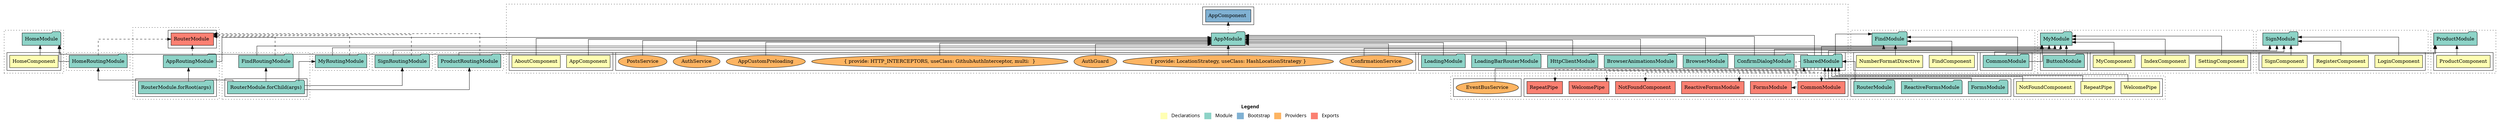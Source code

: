digraph dependencies { node [shape="rect", style="filled", colorscheme=set312]; ranksep=0.4; compound=false; remincross=true; splines=true; splines=ortho; rankdir=LR; rankdir=TB; rankdir=BT; label=<<table BORDER="0"> <tr> <td colspan="5" align="center"><b>Legend</b></td> </tr> <tr> <td> <table BORDER="0"> <tr> <td bgcolor="#ffffb3" width="20"></td> <td>  Declarations</td> </tr> </table> </td> <td> <table BORDER="0"> <tr> <td bgcolor="#8dd3c7" width="20"></td> <td>  Module</td> </tr> </table> </td> <td> <table BORDER="0"> <tr> <td bgcolor="#80b1d3" width="20"></td> <td>  Bootstrap</td> </tr> </table> </td> <td> <table BORDER="0"> <tr> <td bgcolor="#fdb462" width="20"></td> <td>  Providers</td> </tr> </table> </td> <td> <table BORDER="0"> <tr> <td bgcolor="#fb8072" width="20"></td> <td>  Exports</td> </tr> </table> </td> </tr></table>>; ratio=compress; fontname="sans-serif";  subgraph "cluster_AppRoutingModule" { label=""; style="dotted";node [shape="folder", fillcolor=1]; subgraph cluster_AppRoutingModule_declarations { style="solid";node [style="filled", shape="rect"]; }    subgraph cluster_AppRoutingModule_imports { style="solid"; node [style="filled", fillcolor=1, shape="rect"];    "RouterModule.forRoot(args)" [label="RouterModule.forRoot(args)", shape="folder"];   }    "RouterModule.forRoot(args)" -> "AppRoutingModule" [lhead="cluster_AppRoutingModule", ltail="cluster_AppRoutingModule_imports"];     subgraph cluster_AppRoutingModule_exports { style="solid";node [style="filled", fillcolor=4, shape="rect"];"RouterModule " [label="RouterModule ", shape="rect"]}  "AppRoutingModule" -> "RouterModule " [style="dashed", ltail="cluster_AppRoutingModule" lhead="cluster_AppRoutingModule_exports"];    subgraph cluster_AppRoutingModule_bootstrap { style="solid"; node [style="filled", fillcolor=5, shape="rect"];  }    subgraph cluster_AppRoutingModule_providers { style="solid"; node [style="filled", fillcolor=6, shape="rect"];   }     }  subgraph "cluster_AppModule" { label=""; style="dotted";node [shape="folder", fillcolor=1]; subgraph cluster_AppModule_declarations { style="solid";node [style="filled", shape="rect"]; node [fillcolor=2]; "AppComponent"; node [fillcolor=2]; "AboutComponent"; }  "AppComponent" -> "AppModule" [style="solid", lhead="cluster_AppModule" ltail="cluster_AppModule_declarations"]; subgraph "cluster_AppModule_AppComponent_providers" { style="solid";  }  "AboutComponent" -> "AppModule" [style="solid", lhead="cluster_AppModule" ltail="cluster_AppModule_declarations"]; subgraph "cluster_AppModule_AboutComponent_providers" { style="solid";  }    subgraph cluster_AppModule_imports { style="solid"; node [style="filled", fillcolor=1, shape="rect"];    "BrowserModule" [label="BrowserModule", shape="folder"];    "BrowserAnimationsModule" [label="BrowserAnimationsModule", shape="folder"];    "HttpClientModule" [label="HttpClientModule", shape="folder"];    "SharedModule" [label="SharedModule", shape="folder"];    "AppRoutingModule" [label="AppRoutingModule", shape="folder"];    "LoadingModule" [label="LoadingModule", shape="folder"];    "LoadingBarRouterModule" [label="LoadingBarRouterModule", shape="folder"];    "ConfirmDialogModule" [label="ConfirmDialogModule", shape="folder"];   }    "BrowserModule" -> "AppModule" [lhead="cluster_AppModule", ltail="cluster_AppModule_imports"];    "BrowserAnimationsModule" -> "AppModule" [lhead="cluster_AppModule", ltail="cluster_AppModule_imports"];    "HttpClientModule" -> "AppModule" [lhead="cluster_AppModule", ltail="cluster_AppModule_imports"];    "SharedModule" -> "AppModule" [lhead="cluster_AppModule", ltail="cluster_AppModule_imports"];    "AppRoutingModule" -> "AppModule" [lhead="cluster_AppModule", ltail="cluster_AppModule_imports"];    "LoadingModule" -> "AppModule" [lhead="cluster_AppModule", ltail="cluster_AppModule_imports"];    "LoadingBarRouterModule" -> "AppModule" [lhead="cluster_AppModule", ltail="cluster_AppModule_imports"];    "ConfirmDialogModule" -> "AppModule" [lhead="cluster_AppModule", ltail="cluster_AppModule_imports"];     subgraph cluster_AppModule_exports { style="solid";node [style="filled", fillcolor=4, shape="rect"];}    subgraph cluster_AppModule_bootstrap { style="solid"; node [style="filled", fillcolor=5, shape="rect"];  "AppComponent " [label="AppComponent ", shape="rect"]  }  "AppModule" -> "AppComponent " [style="dotted", lhead="cluster_AppModule_bootstrap" ltail="cluster_AppModule"];    subgraph cluster_AppModule_providers { style="solid"; node [style="filled", fillcolor=6, shape="rect"];    "AppCustomPreloading" [label="AppCustomPreloading", shape="oval"];    "AuthService" [label="AuthService", shape="oval"];    "PostsService" [label="PostsService", shape="oval"];    "ConfirmationService" [label="ConfirmationService", shape="oval"];    "AuthGuard" [label="AuthGuard", shape="oval"];    "{ provide: HTTP_INTERCEPTORS, useClass: GithubAuthInterceptor, multi:  }" [label="{ provide: HTTP_INTERCEPTORS, useClass: GithubAuthInterceptor, multi:  }", shape="oval"];    "{ provide: LocationStrategy, useClass: HashLocationStrategy }" [label="{ provide: LocationStrategy, useClass: HashLocationStrategy }", shape="oval"];   }    "AppCustomPreloading" -> "AppModule" [lhead="cluster_AppModule", ltail="cluster_AppModule_providers"];    "AuthService" -> "AppModule" [lhead="cluster_AppModule", ltail="cluster_AppModule_providers"];    "PostsService" -> "AppModule" [lhead="cluster_AppModule", ltail="cluster_AppModule_providers"];    "ConfirmationService" -> "AppModule" [lhead="cluster_AppModule", ltail="cluster_AppModule_providers"];    "AuthGuard" -> "AppModule" [lhead="cluster_AppModule", ltail="cluster_AppModule_providers"];    "{ provide: HTTP_INTERCEPTORS, useClass: GithubAuthInterceptor, multi:  }" -> "AppModule" [lhead="cluster_AppModule", ltail="cluster_AppModule_providers"];    "{ provide: LocationStrategy, useClass: HashLocationStrategy }" -> "AppModule" [lhead="cluster_AppModule", ltail="cluster_AppModule_providers"];     }  subgraph "cluster_FindRoutingModule" { label=""; style="dotted";node [shape="folder", fillcolor=1]; subgraph cluster_FindRoutingModule_declarations { style="solid";node [style="filled", shape="rect"]; }    subgraph cluster_FindRoutingModule_imports { style="solid"; node [style="filled", fillcolor=1, shape="rect"];    "RouterModule.forChild(args)" [label="RouterModule.forChild(args)", shape="folder"];   }    "RouterModule.forChild(args)" -> "FindRoutingModule" [lhead="cluster_FindRoutingModule", ltail="cluster_FindRoutingModule_imports"];     subgraph cluster_FindRoutingModule_exports { style="solid";node [style="filled", fillcolor=4, shape="rect"];"RouterModule " [label="RouterModule ", shape="rect"]}  "FindRoutingModule" -> "RouterModule " [style="dashed", ltail="cluster_FindRoutingModule" lhead="cluster_FindRoutingModule_exports"];    subgraph cluster_FindRoutingModule_bootstrap { style="solid"; node [style="filled", fillcolor=5, shape="rect"];  }    subgraph cluster_FindRoutingModule_providers { style="solid"; node [style="filled", fillcolor=6, shape="rect"];   }     }  subgraph "cluster_FindModule" { label=""; style="dotted";node [shape="folder", fillcolor=1]; subgraph cluster_FindModule_declarations { style="solid";node [style="filled", shape="rect"]; node [fillcolor=2]; "FindComponent"; node [fillcolor=2]; "NumberFormatDirective"; }  "FindComponent" -> "FindModule" [style="solid", lhead="cluster_FindModule" ltail="cluster_FindModule_declarations"]; subgraph "cluster_FindModule_FindComponent_providers" { style="solid";  }  "NumberFormatDirective" -> "FindModule" [style="solid", lhead="cluster_FindModule" ltail="cluster_FindModule_declarations"]; subgraph "cluster_FindModule_NumberFormatDirective_providers" { style="solid";  }    subgraph cluster_FindModule_imports { style="solid"; node [style="filled", fillcolor=1, shape="rect"];    "CommonModule" [label="CommonModule", shape="folder"];    "SharedModule" [label="SharedModule", shape="folder"];    "FindRoutingModule" [label="FindRoutingModule", shape="folder"];   }    "CommonModule" -> "FindModule" [lhead="cluster_FindModule", ltail="cluster_FindModule_imports"];    "SharedModule" -> "FindModule" [lhead="cluster_FindModule", ltail="cluster_FindModule_imports"];    "FindRoutingModule" -> "FindModule" [lhead="cluster_FindModule", ltail="cluster_FindModule_imports"];     subgraph cluster_FindModule_exports { style="solid";node [style="filled", fillcolor=4, shape="rect"];}    subgraph cluster_FindModule_bootstrap { style="solid"; node [style="filled", fillcolor=5, shape="rect"];  }    subgraph cluster_FindModule_providers { style="solid"; node [style="filled", fillcolor=6, shape="rect"];   }     }  subgraph "cluster_HomeRoutingModule" { label=""; style="dotted";node [shape="folder", fillcolor=1]; subgraph cluster_HomeRoutingModule_declarations { style="solid";node [style="filled", shape="rect"]; }    subgraph cluster_HomeRoutingModule_imports { style="solid"; node [style="filled", fillcolor=1, shape="rect"];    "RouterModule.forChild(args)" [label="RouterModule.forChild(args)", shape="folder"];   }    "RouterModule.forChild(args)" -> "HomeRoutingModule" [lhead="cluster_HomeRoutingModule", ltail="cluster_HomeRoutingModule_imports"];     subgraph cluster_HomeRoutingModule_exports { style="solid";node [style="filled", fillcolor=4, shape="rect"];"RouterModule " [label="RouterModule ", shape="rect"]}  "HomeRoutingModule" -> "RouterModule " [style="dashed", ltail="cluster_HomeRoutingModule" lhead="cluster_HomeRoutingModule_exports"];    subgraph cluster_HomeRoutingModule_bootstrap { style="solid"; node [style="filled", fillcolor=5, shape="rect"];  }    subgraph cluster_HomeRoutingModule_providers { style="solid"; node [style="filled", fillcolor=6, shape="rect"];   }     }  subgraph "cluster_HomeModule" { label=""; style="dotted";node [shape="folder", fillcolor=1]; subgraph cluster_HomeModule_declarations { style="solid";node [style="filled", shape="rect"]; node [fillcolor=2]; "HomeComponent"; }  "HomeComponent" -> "HomeModule" [style="solid", lhead="cluster_HomeModule" ltail="cluster_HomeModule_declarations"]; subgraph "cluster_HomeModule_HomeComponent_providers" { style="solid";  }    subgraph cluster_HomeModule_imports { style="solid"; node [style="filled", fillcolor=1, shape="rect"];    "SharedModule" [label="SharedModule", shape="folder"];    "HomeRoutingModule" [label="HomeRoutingModule", shape="folder"];   }    "SharedModule" -> "HomeModule" [lhead="cluster_HomeModule", ltail="cluster_HomeModule_imports"];    "HomeRoutingModule" -> "HomeModule" [lhead="cluster_HomeModule", ltail="cluster_HomeModule_imports"];     subgraph cluster_HomeModule_exports { style="solid";node [style="filled", fillcolor=4, shape="rect"];}    subgraph cluster_HomeModule_bootstrap { style="solid"; node [style="filled", fillcolor=5, shape="rect"];  }    subgraph cluster_HomeModule_providers { style="solid"; node [style="filled", fillcolor=6, shape="rect"];   }     }  subgraph "cluster_MyRoutingModule" { label=""; style="dotted";node [shape="folder", fillcolor=1]; subgraph cluster_MyRoutingModule_declarations { style="solid";node [style="filled", shape="rect"]; }    subgraph cluster_MyRoutingModule_imports { style="solid"; node [style="filled", fillcolor=1, shape="rect"];    "RouterModule.forChild(args)" [label="RouterModule.forChild(args)", shape="folder"];   }    "RouterModule.forChild(args)" -> "MyRoutingModule" [lhead="cluster_MyRoutingModule", ltail="cluster_MyRoutingModule_imports"];     subgraph cluster_MyRoutingModule_exports { style="solid";node [style="filled", fillcolor=4, shape="rect"];"RouterModule " [label="RouterModule ", shape="rect"]}  "MyRoutingModule" -> "RouterModule " [style="dashed", ltail="cluster_MyRoutingModule" lhead="cluster_MyRoutingModule_exports"];    subgraph cluster_MyRoutingModule_bootstrap { style="solid"; node [style="filled", fillcolor=5, shape="rect"];  }    subgraph cluster_MyRoutingModule_providers { style="solid"; node [style="filled", fillcolor=6, shape="rect"];   }     }  subgraph "cluster_MyModule" { label=""; style="dotted";node [shape="folder", fillcolor=1]; subgraph cluster_MyModule_declarations { style="solid";node [style="filled", shape="rect"]; node [fillcolor=2]; "MyComponent"; node [fillcolor=2]; "SettingComponent"; node [fillcolor=2]; "IndexComponent"; }  "MyComponent" -> "MyModule" [style="solid", lhead="cluster_MyModule" ltail="cluster_MyModule_declarations"]; subgraph "cluster_MyModule_MyComponent_providers" { style="solid";  }  "SettingComponent" -> "MyModule" [style="solid", lhead="cluster_MyModule" ltail="cluster_MyModule_declarations"]; subgraph "cluster_MyModule_SettingComponent_providers" { style="solid";  }  "IndexComponent" -> "MyModule" [style="solid", lhead="cluster_MyModule" ltail="cluster_MyModule_declarations"]; subgraph "cluster_MyModule_IndexComponent_providers" { style="solid";  }    subgraph cluster_MyModule_imports { style="solid"; node [style="filled", fillcolor=1, shape="rect"];    "CommonModule" [label="CommonModule", shape="folder"];    "SharedModule" [label="SharedModule", shape="folder"];    "MyRoutingModule" [label="MyRoutingModule", shape="folder"];    "ConfirmDialogModule" [label="ConfirmDialogModule", shape="folder"];    "ButtonModule" [label="ButtonModule", shape="folder"];   }    "CommonModule" -> "MyModule" [lhead="cluster_MyModule", ltail="cluster_MyModule_imports"];    "SharedModule" -> "MyModule" [lhead="cluster_MyModule", ltail="cluster_MyModule_imports"];    "MyRoutingModule" -> "MyModule" [lhead="cluster_MyModule", ltail="cluster_MyModule_imports"];    "ConfirmDialogModule" -> "MyModule" [lhead="cluster_MyModule", ltail="cluster_MyModule_imports"];    "ButtonModule" -> "MyModule" [lhead="cluster_MyModule", ltail="cluster_MyModule_imports"];     subgraph cluster_MyModule_exports { style="solid";node [style="filled", fillcolor=4, shape="rect"];}    subgraph cluster_MyModule_bootstrap { style="solid"; node [style="filled", fillcolor=5, shape="rect"];  }    subgraph cluster_MyModule_providers { style="solid"; node [style="filled", fillcolor=6, shape="rect"];    "ConfirmationService" [label="ConfirmationService", shape="oval"];   }    "ConfirmationService" -> "MyModule" [lhead="cluster_MyModule", ltail="cluster_MyModule_providers"];     }  subgraph "cluster_ProductRoutingModule" { label=""; style="dotted";node [shape="folder", fillcolor=1]; subgraph cluster_ProductRoutingModule_declarations { style="solid";node [style="filled", shape="rect"]; }    subgraph cluster_ProductRoutingModule_imports { style="solid"; node [style="filled", fillcolor=1, shape="rect"];    "RouterModule.forChild(args)" [label="RouterModule.forChild(args)", shape="folder"];   }    "RouterModule.forChild(args)" -> "ProductRoutingModule" [lhead="cluster_ProductRoutingModule", ltail="cluster_ProductRoutingModule_imports"];     subgraph cluster_ProductRoutingModule_exports { style="solid";node [style="filled", fillcolor=4, shape="rect"];"RouterModule " [label="RouterModule ", shape="rect"]}  "ProductRoutingModule" -> "RouterModule " [style="dashed", ltail="cluster_ProductRoutingModule" lhead="cluster_ProductRoutingModule_exports"];    subgraph cluster_ProductRoutingModule_bootstrap { style="solid"; node [style="filled", fillcolor=5, shape="rect"];  }    subgraph cluster_ProductRoutingModule_providers { style="solid"; node [style="filled", fillcolor=6, shape="rect"];   }     }  subgraph "cluster_ProductModule" { label=""; style="dotted";node [shape="folder", fillcolor=1]; subgraph cluster_ProductModule_declarations { style="solid";node [style="filled", shape="rect"]; node [fillcolor=2]; "ProductComponent"; }  "ProductComponent" -> "ProductModule" [style="solid", lhead="cluster_ProductModule" ltail="cluster_ProductModule_declarations"]; subgraph "cluster_ProductModule_ProductComponent_providers" { style="solid";  }    subgraph cluster_ProductModule_imports { style="solid"; node [style="filled", fillcolor=1, shape="rect"];    "CommonModule" [label="CommonModule", shape="folder"];    "ProductRoutingModule" [label="ProductRoutingModule", shape="folder"];   }    "CommonModule" -> "ProductModule" [lhead="cluster_ProductModule", ltail="cluster_ProductModule_imports"];    "ProductRoutingModule" -> "ProductModule" [lhead="cluster_ProductModule", ltail="cluster_ProductModule_imports"];     subgraph cluster_ProductModule_exports { style="solid";node [style="filled", fillcolor=4, shape="rect"];}    subgraph cluster_ProductModule_bootstrap { style="solid"; node [style="filled", fillcolor=5, shape="rect"];  }    subgraph cluster_ProductModule_providers { style="solid"; node [style="filled", fillcolor=6, shape="rect"];   }     }  subgraph "cluster_SharedModule" { label=""; style="dotted";node [shape="folder", fillcolor=1]; subgraph cluster_SharedModule_declarations { style="solid";node [style="filled", shape="rect"]; node [fillcolor=2]; "WelcomePipe"; node [fillcolor=2]; "RepeatPipe"; node [fillcolor=2]; "NotFoundComponent"; }  "WelcomePipe" -> "SharedModule" [style="solid", lhead="cluster_SharedModule" ltail="cluster_SharedModule_declarations"]; subgraph "cluster_SharedModule_WelcomePipe_providers" { style="solid";  }  "RepeatPipe" -> "SharedModule" [style="solid", lhead="cluster_SharedModule" ltail="cluster_SharedModule_declarations"]; subgraph "cluster_SharedModule_RepeatPipe_providers" { style="solid";  }  "NotFoundComponent" -> "SharedModule" [style="solid", lhead="cluster_SharedModule" ltail="cluster_SharedModule_declarations"]; subgraph "cluster_SharedModule_NotFoundComponent_providers" { style="solid";  }    subgraph cluster_SharedModule_imports { style="solid"; node [style="filled", fillcolor=1, shape="rect"];    "FormsModule" [label="FormsModule", shape="folder"];    "ReactiveFormsModule" [label="ReactiveFormsModule", shape="folder"];    "RouterModule" [label="RouterModule", shape="folder"];   }    "FormsModule" -> "SharedModule" [lhead="cluster_SharedModule", ltail="cluster_SharedModule_imports"];    "ReactiveFormsModule" -> "SharedModule" [lhead="cluster_SharedModule", ltail="cluster_SharedModule_imports"];    "RouterModule" -> "SharedModule" [lhead="cluster_SharedModule", ltail="cluster_SharedModule_imports"];     subgraph cluster_SharedModule_exports { style="solid";node [style="filled", fillcolor=4, shape="rect"];"CommonModule " [label="CommonModule ", shape="rect"]"FormsModule " [label="FormsModule ", shape="rect"]"ReactiveFormsModule " [label="ReactiveFormsModule ", shape="rect"]"NotFoundComponent " [label="NotFoundComponent ", shape="rect"]"WelcomePipe " [label="WelcomePipe ", shape="rect"]"RepeatPipe " [label="RepeatPipe ", shape="rect"]}  "SharedModule" -> "CommonModule " [style="dashed", ltail="cluster_SharedModule" lhead="cluster_SharedModule_exports"];  "SharedModule" -> "FormsModule " [style="dashed", ltail="cluster_SharedModule" lhead="cluster_SharedModule_exports"];  "SharedModule" -> "ReactiveFormsModule " [style="dashed", ltail="cluster_SharedModule" lhead="cluster_SharedModule_exports"];  "SharedModule" -> "NotFoundComponent " [style="dashed", ltail="cluster_SharedModule" lhead="cluster_SharedModule_exports"];  "SharedModule" -> "WelcomePipe " [style="dashed", ltail="cluster_SharedModule" lhead="cluster_SharedModule_exports"];  "SharedModule" -> "RepeatPipe " [style="dashed", ltail="cluster_SharedModule" lhead="cluster_SharedModule_exports"];    subgraph cluster_SharedModule_bootstrap { style="solid"; node [style="filled", fillcolor=5, shape="rect"];  }    subgraph cluster_SharedModule_providers { style="solid"; node [style="filled", fillcolor=6, shape="rect"];    "EventBusService" [label="EventBusService", shape="oval"];   }    "EventBusService" -> "SharedModule" [lhead="cluster_SharedModule", ltail="cluster_SharedModule_providers"];     }  subgraph "cluster_SignRoutingModule" { label=""; style="dotted";node [shape="folder", fillcolor=1]; subgraph cluster_SignRoutingModule_declarations { style="solid";node [style="filled", shape="rect"]; }    subgraph cluster_SignRoutingModule_imports { style="solid"; node [style="filled", fillcolor=1, shape="rect"];    "RouterModule.forChild(args)" [label="RouterModule.forChild(args)", shape="folder"];   }    "RouterModule.forChild(args)" -> "SignRoutingModule" [lhead="cluster_SignRoutingModule", ltail="cluster_SignRoutingModule_imports"];     subgraph cluster_SignRoutingModule_exports { style="solid";node [style="filled", fillcolor=4, shape="rect"];"RouterModule " [label="RouterModule ", shape="rect"]}  "SignRoutingModule" -> "RouterModule " [style="dashed", ltail="cluster_SignRoutingModule" lhead="cluster_SignRoutingModule_exports"];    subgraph cluster_SignRoutingModule_bootstrap { style="solid"; node [style="filled", fillcolor=5, shape="rect"];  }    subgraph cluster_SignRoutingModule_providers { style="solid"; node [style="filled", fillcolor=6, shape="rect"];   }     }  subgraph "cluster_SignModule" { label=""; style="dotted";node [shape="folder", fillcolor=1]; subgraph cluster_SignModule_declarations { style="solid";node [style="filled", shape="rect"]; node [fillcolor=2]; "SignComponent"; node [fillcolor=2]; "LoginComponent"; node [fillcolor=2]; "RegisterComponent"; }  "SignComponent" -> "SignModule" [style="solid", lhead="cluster_SignModule" ltail="cluster_SignModule_declarations"]; subgraph "cluster_SignModule_SignComponent_providers" { style="solid";  }  "LoginComponent" -> "SignModule" [style="solid", lhead="cluster_SignModule" ltail="cluster_SignModule_declarations"]; subgraph "cluster_SignModule_LoginComponent_providers" { style="solid";  }  "RegisterComponent" -> "SignModule" [style="solid", lhead="cluster_SignModule" ltail="cluster_SignModule_declarations"]; subgraph "cluster_SignModule_RegisterComponent_providers" { style="solid";  }    subgraph cluster_SignModule_imports { style="solid"; node [style="filled", fillcolor=1, shape="rect"];    "CommonModule" [label="CommonModule", shape="folder"];    "SharedModule" [label="SharedModule", shape="folder"];    "SignRoutingModule" [label="SignRoutingModule", shape="folder"];   }    "CommonModule" -> "SignModule" [lhead="cluster_SignModule", ltail="cluster_SignModule_imports"];    "SharedModule" -> "SignModule" [lhead="cluster_SignModule", ltail="cluster_SignModule_imports"];    "SignRoutingModule" -> "SignModule" [lhead="cluster_SignModule", ltail="cluster_SignModule_imports"];     subgraph cluster_SignModule_exports { style="solid";node [style="filled", fillcolor=4, shape="rect"];}    subgraph cluster_SignModule_bootstrap { style="solid"; node [style="filled", fillcolor=5, shape="rect"];  }    subgraph cluster_SignModule_providers { style="solid"; node [style="filled", fillcolor=6, shape="rect"];   }     }  }